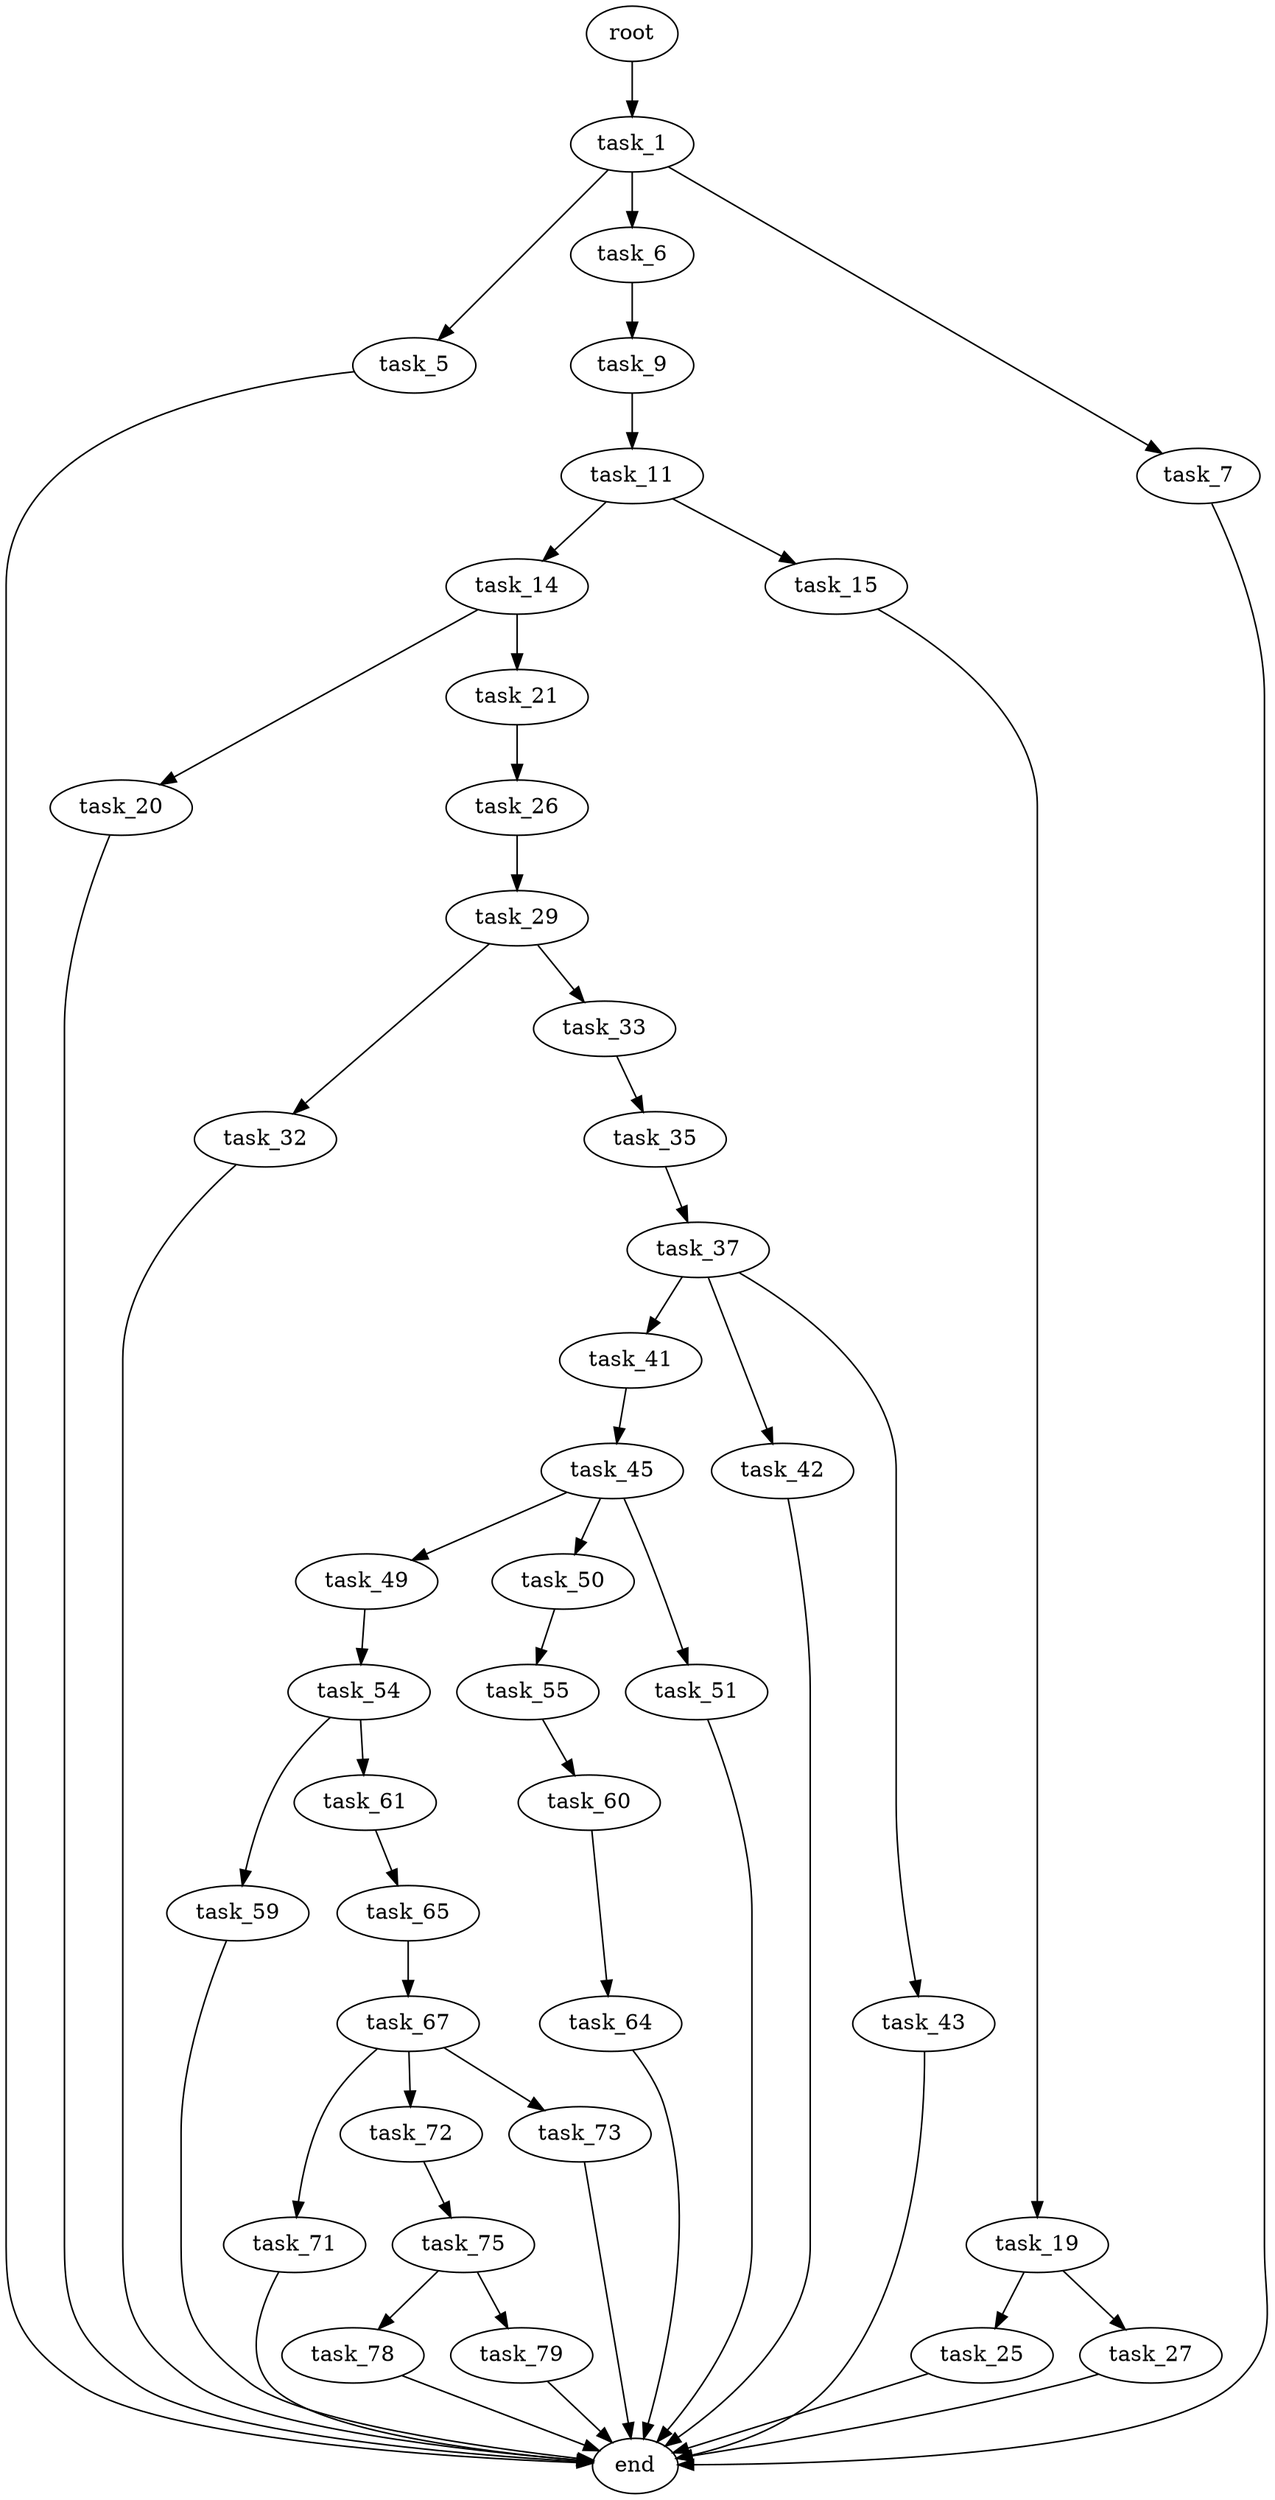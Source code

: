 digraph G {
  root [size="0.000000"];
  task_1 [size="171733532400.000000"];
  task_5 [size="87639261283.000000"];
  task_6 [size="270475725807.000000"];
  task_7 [size="549755813888.000000"];
  end [size="0.000000"];
  task_9 [size="61082152177.000000"];
  task_11 [size="8589934592.000000"];
  task_14 [size="690148064179.000000"];
  task_15 [size="42853701204.000000"];
  task_20 [size="10006006574.000000"];
  task_21 [size="231928233984.000000"];
  task_19 [size="2939089597.000000"];
  task_25 [size="1675482671.000000"];
  task_27 [size="134217728000.000000"];
  task_26 [size="441358771930.000000"];
  task_29 [size="328653718192.000000"];
  task_32 [size="811343472652.000000"];
  task_33 [size="374512282229.000000"];
  task_35 [size="1073741824000.000000"];
  task_37 [size="549755813888.000000"];
  task_41 [size="1917938019.000000"];
  task_42 [size="3274624879.000000"];
  task_43 [size="68719476736.000000"];
  task_45 [size="3711455975.000000"];
  task_49 [size="538392578828.000000"];
  task_50 [size="677946581663.000000"];
  task_51 [size="671850903120.000000"];
  task_54 [size="6693135667.000000"];
  task_55 [size="12638835813.000000"];
  task_59 [size="549755813888.000000"];
  task_61 [size="1210154618.000000"];
  task_60 [size="278305313144.000000"];
  task_64 [size="26362325528.000000"];
  task_65 [size="19308311595.000000"];
  task_67 [size="26312114168.000000"];
  task_71 [size="20230925502.000000"];
  task_72 [size="4079422619.000000"];
  task_73 [size="2881452826.000000"];
  task_75 [size="181653026821.000000"];
  task_78 [size="29079643211.000000"];
  task_79 [size="5095611564.000000"];

  root -> task_1 [size="1.000000"];
  task_1 -> task_5 [size="134217728.000000"];
  task_1 -> task_6 [size="134217728.000000"];
  task_1 -> task_7 [size="134217728.000000"];
  task_5 -> end [size="1.000000"];
  task_6 -> task_9 [size="301989888.000000"];
  task_7 -> end [size="1.000000"];
  task_9 -> task_11 [size="301989888.000000"];
  task_11 -> task_14 [size="33554432.000000"];
  task_11 -> task_15 [size="33554432.000000"];
  task_14 -> task_20 [size="838860800.000000"];
  task_14 -> task_21 [size="838860800.000000"];
  task_15 -> task_19 [size="33554432.000000"];
  task_20 -> end [size="1.000000"];
  task_21 -> task_26 [size="301989888.000000"];
  task_19 -> task_25 [size="75497472.000000"];
  task_19 -> task_27 [size="75497472.000000"];
  task_25 -> end [size="1.000000"];
  task_27 -> end [size="1.000000"];
  task_26 -> task_29 [size="301989888.000000"];
  task_29 -> task_32 [size="209715200.000000"];
  task_29 -> task_33 [size="209715200.000000"];
  task_32 -> end [size="1.000000"];
  task_33 -> task_35 [size="301989888.000000"];
  task_35 -> task_37 [size="838860800.000000"];
  task_37 -> task_41 [size="536870912.000000"];
  task_37 -> task_42 [size="536870912.000000"];
  task_37 -> task_43 [size="536870912.000000"];
  task_41 -> task_45 [size="209715200.000000"];
  task_42 -> end [size="1.000000"];
  task_43 -> end [size="1.000000"];
  task_45 -> task_49 [size="75497472.000000"];
  task_45 -> task_50 [size="75497472.000000"];
  task_45 -> task_51 [size="75497472.000000"];
  task_49 -> task_54 [size="536870912.000000"];
  task_50 -> task_55 [size="679477248.000000"];
  task_51 -> end [size="1.000000"];
  task_54 -> task_59 [size="134217728.000000"];
  task_54 -> task_61 [size="134217728.000000"];
  task_55 -> task_60 [size="411041792.000000"];
  task_59 -> end [size="1.000000"];
  task_61 -> task_65 [size="134217728.000000"];
  task_60 -> task_64 [size="411041792.000000"];
  task_64 -> end [size="1.000000"];
  task_65 -> task_67 [size="679477248.000000"];
  task_67 -> task_71 [size="536870912.000000"];
  task_67 -> task_72 [size="536870912.000000"];
  task_67 -> task_73 [size="536870912.000000"];
  task_71 -> end [size="1.000000"];
  task_72 -> task_75 [size="75497472.000000"];
  task_73 -> end [size="1.000000"];
  task_75 -> task_78 [size="209715200.000000"];
  task_75 -> task_79 [size="209715200.000000"];
  task_78 -> end [size="1.000000"];
  task_79 -> end [size="1.000000"];
}
